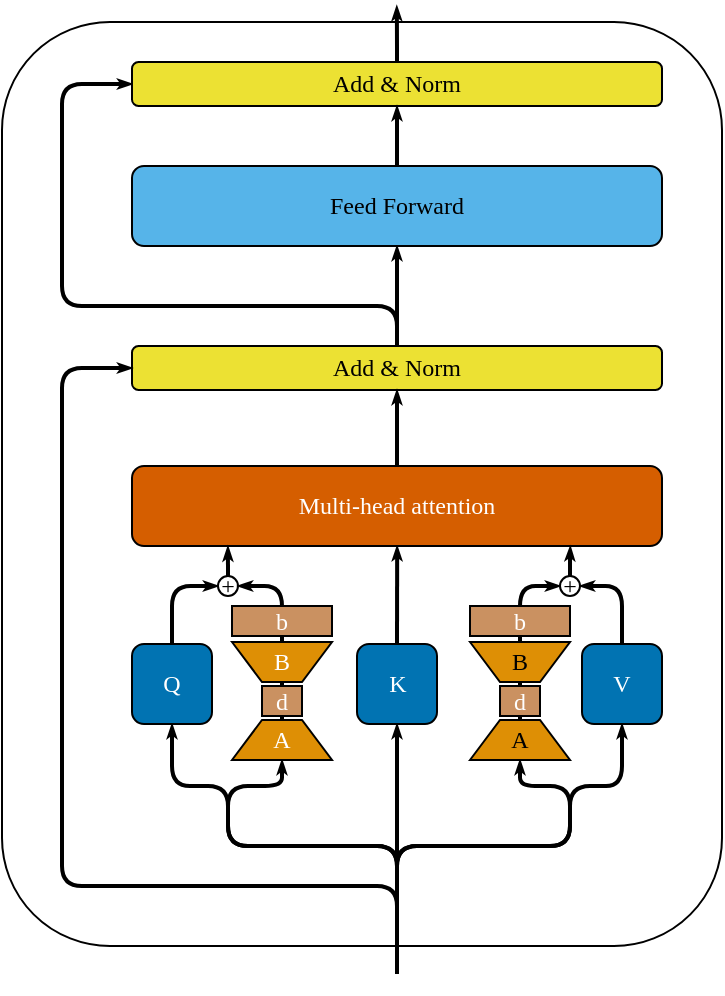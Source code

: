 <mxfile scale="1" border="0" disableSvgWarning="true">
    <diagram id="9bh0cdp2ASUkYgQ-xmnt" name="Page-1">
        <mxGraphModel dx="770" dy="571" grid="1" gridSize="10" guides="1" tooltips="1" connect="1" arrows="1" fold="1" page="1" pageScale="1" pageWidth="827" pageHeight="1169" math="0" shadow="0">
            <root>
                <mxCell id="0"/>
                <mxCell id="1" parent="0"/>
                <mxCell id="2" value="" style="rounded=1;whiteSpace=wrap;html=1;fillColor=none;fontFamily=EHUSans;" parent="1" vertex="1">
                    <mxGeometry x="10" y="18" width="360" height="462" as="geometry"/>
                </mxCell>
                <mxCell id="9" style="edgeStyle=orthogonalEdgeStyle;html=1;exitX=0.5;exitY=0;exitDx=0;exitDy=0;entryX=0.5;entryY=1;entryDx=0;entryDy=0;strokeWidth=2;endArrow=classicThin;endFill=1;endSize=1;rounded=1;fontFamily=EHUSans;" parent="1" source="3" target="5" edge="1">
                    <mxGeometry relative="1" as="geometry"/>
                </mxCell>
                <mxCell id="32" style="edgeStyle=orthogonalEdgeStyle;html=1;exitX=0.5;exitY=0;exitDx=0;exitDy=0;entryX=0;entryY=0.5;entryDx=0;entryDy=0;strokeWidth=2;fontColor=#FFFFFF;endArrow=classicThin;endFill=1;endSize=1;rounded=1;fontFamily=EHUSans;" parent="1" source="3" target="4" edge="1">
                    <mxGeometry relative="1" as="geometry">
                        <Array as="points">
                            <mxPoint x="208" y="160"/>
                            <mxPoint x="40" y="160"/>
                            <mxPoint x="40" y="49"/>
                        </Array>
                    </mxGeometry>
                </mxCell>
                <mxCell id="3" value="Add &amp;amp; Norm" style="rounded=1;whiteSpace=wrap;html=1;fillColor=#ece133;fontFamily=EHUSans;fontStyle=0" parent="1" vertex="1">
                    <mxGeometry x="75" y="180" width="265" height="22" as="geometry"/>
                </mxCell>
                <mxCell id="17" style="edgeStyle=orthogonalEdgeStyle;html=1;exitX=0.5;exitY=0;exitDx=0;exitDy=0;strokeWidth=2;fontColor=#FFFFFF;endArrow=classicThin;endFill=1;endSize=1;rounded=1;fontFamily=EHUSans;" parent="1" source="4" edge="1">
                    <mxGeometry relative="1" as="geometry">
                        <mxPoint x="207.385" y="10" as="targetPoint"/>
                    </mxGeometry>
                </mxCell>
                <mxCell id="4" value="Add &amp;amp; Norm" style="rounded=1;whiteSpace=wrap;html=1;fillColor=#ece133;fontFamily=EHUSans;fontStyle=0" parent="1" vertex="1">
                    <mxGeometry x="75" y="38" width="265" height="22" as="geometry"/>
                </mxCell>
                <mxCell id="8" style="edgeStyle=orthogonalEdgeStyle;html=1;exitX=0.5;exitY=0;exitDx=0;exitDy=0;entryX=0.5;entryY=1;entryDx=0;entryDy=0;strokeWidth=2;endArrow=classicThin;endFill=1;endSize=1;rounded=1;fontFamily=EHUSans;" parent="1" source="5" target="4" edge="1">
                    <mxGeometry relative="1" as="geometry"/>
                </mxCell>
                <mxCell id="5" value="Feed Forward" style="rounded=1;whiteSpace=wrap;html=1;fillColor=#56b4e9;fontFamily=EHUSans;fontStyle=0" parent="1" vertex="1">
                    <mxGeometry x="75" y="90" width="265" height="40" as="geometry"/>
                </mxCell>
                <mxCell id="20" style="html=1;exitX=0.5;exitY=0;exitDx=0;exitDy=0;entryX=0.5;entryY=1;entryDx=0;entryDy=0;strokeWidth=2;fontColor=#FFFFFF;endArrow=classicThin;endFill=1;edgeStyle=orthogonalEdgeStyle;endSize=1;rounded=1;fontFamily=EHUSans;" parent="1" source="11" target="14" edge="1">
                    <mxGeometry relative="1" as="geometry">
                        <Array as="points">
                            <mxPoint x="208" y="430"/>
                            <mxPoint x="123" y="430"/>
                            <mxPoint x="123" y="400"/>
                            <mxPoint x="95" y="400"/>
                        </Array>
                    </mxGeometry>
                </mxCell>
                <mxCell id="21" style="edgeStyle=orthogonalEdgeStyle;html=1;exitX=0.5;exitY=0;exitDx=0;exitDy=0;entryX=0.5;entryY=1;entryDx=0;entryDy=0;strokeWidth=2;fontColor=#FFFFFF;endArrow=classicThin;endFill=1;endSize=1;rounded=1;fontFamily=EHUSans;" parent="1" source="11" target="15" edge="1">
                    <mxGeometry relative="1" as="geometry"/>
                </mxCell>
                <mxCell id="22" style="edgeStyle=orthogonalEdgeStyle;html=1;exitX=0.5;exitY=0;exitDx=0;exitDy=0;entryX=0.5;entryY=1;entryDx=0;entryDy=0;strokeWidth=2;fontColor=#FFFFFF;endArrow=classicThin;endFill=1;endSize=1;rounded=1;fontFamily=EHUSans;" parent="1" source="11" target="16" edge="1">
                    <mxGeometry relative="1" as="geometry">
                        <Array as="points">
                            <mxPoint x="208" y="430"/>
                            <mxPoint x="294" y="430"/>
                            <mxPoint x="294" y="400"/>
                            <mxPoint x="320" y="400"/>
                        </Array>
                    </mxGeometry>
                </mxCell>
                <mxCell id="33" style="edgeStyle=orthogonalEdgeStyle;html=1;exitX=0.5;exitY=0;exitDx=0;exitDy=0;entryX=0;entryY=0.5;entryDx=0;entryDy=0;strokeWidth=2;fontColor=#FFFFFF;endArrow=classicThin;endFill=1;endSize=1;rounded=1;fontFamily=EHUSans;" parent="1" source="11" target="3" edge="1">
                    <mxGeometry relative="1" as="geometry">
                        <Array as="points">
                            <mxPoint x="208" y="450"/>
                            <mxPoint x="40" y="450"/>
                            <mxPoint x="40" y="191"/>
                        </Array>
                    </mxGeometry>
                </mxCell>
                <mxCell id="38" style="edgeStyle=orthogonalEdgeStyle;html=1;exitX=0.5;exitY=0;exitDx=0;exitDy=0;entryX=0.5;entryY=1;entryDx=0;entryDy=0;strokeWidth=2;endArrow=classicThin;endFill=1;endSize=1;jumpSize=3;rounded=1;movable=1;resizable=1;rotatable=1;deletable=1;editable=1;connectable=1;comic=0;noJump=0;fontFamily=EHUSans;" parent="1" source="11" target="35" edge="1">
                    <mxGeometry relative="1" as="geometry">
                        <Array as="points">
                            <mxPoint x="208" y="430"/>
                            <mxPoint x="123" y="430"/>
                            <mxPoint x="123" y="400"/>
                            <mxPoint x="150" y="400"/>
                        </Array>
                    </mxGeometry>
                </mxCell>
                <mxCell id="44" style="edgeStyle=orthogonalEdgeStyle;rounded=1;comic=0;jumpSize=3;html=1;exitX=0.5;exitY=0;exitDx=0;exitDy=0;entryX=0.5;entryY=1;entryDx=0;entryDy=0;strokeWidth=2;endArrow=classicThin;endFill=1;endSize=1;fontFamily=EHUSans;" parent="1" source="11" target="42" edge="1">
                    <mxGeometry relative="1" as="geometry">
                        <Array as="points">
                            <mxPoint x="208" y="430"/>
                            <mxPoint x="294" y="430"/>
                            <mxPoint x="294" y="400"/>
                            <mxPoint x="269" y="400"/>
                        </Array>
                    </mxGeometry>
                </mxCell>
                <mxCell id="11" value="" style="rounded=1;whiteSpace=wrap;html=1;fillColor=none;strokeColor=none;fontFamily=EHUSans;" parent="1" vertex="1">
                    <mxGeometry x="147.5" y="494" width="120" height="10" as="geometry"/>
                </mxCell>
                <mxCell id="29" style="edgeStyle=orthogonalEdgeStyle;html=1;exitX=0.5;exitY=0;exitDx=0;exitDy=0;entryX=0;entryY=0.5;entryDx=0;entryDy=0;strokeWidth=2;fontColor=#FFFFFF;endArrow=classicThin;endFill=1;endSize=1;rounded=1;fontFamily=EHUSans;" parent="1" source="14" target="34" edge="1">
                    <mxGeometry relative="1" as="geometry"/>
                </mxCell>
                <mxCell id="14" value="&lt;font&gt;Q&lt;/font&gt;" style="rounded=1;whiteSpace=wrap;html=1;fillColor=#0173b2;fontFamily=EHUSans;fontStyle=0;fontColor=#FFFFFF;" parent="1" vertex="1">
                    <mxGeometry x="75" y="329" width="40" height="40" as="geometry"/>
                </mxCell>
                <mxCell id="30" style="edgeStyle=none;html=1;exitX=0.5;exitY=0;exitDx=0;exitDy=0;entryX=0.534;entryY=0.617;entryDx=0;entryDy=0;entryPerimeter=0;strokeWidth=2;fontColor=#FFFFFF;endArrow=classicThin;endFill=1;endSize=1;rounded=1;fontFamily=EHUSans;" parent="1" source="15" edge="1">
                    <mxGeometry relative="1" as="geometry">
                        <mxPoint x="207.58" y="280.074" as="targetPoint"/>
                    </mxGeometry>
                </mxCell>
                <mxCell id="15" value="&lt;font&gt;K&lt;/font&gt;" style="rounded=1;whiteSpace=wrap;html=1;fillColor=#0173b2;fontFamily=EHUSans;fontStyle=0;fontColor=#FFFFFF;" parent="1" vertex="1">
                    <mxGeometry x="187.5" y="329" width="40" height="40" as="geometry"/>
                </mxCell>
                <mxCell id="31" style="edgeStyle=orthogonalEdgeStyle;html=1;exitX=0.5;exitY=0;exitDx=0;exitDy=0;entryX=1;entryY=0.5;entryDx=0;entryDy=0;strokeWidth=2;fontColor=#FFFFFF;endArrow=classicThin;endFill=1;endSize=1;rounded=1;fontFamily=EHUSans;" parent="1" source="16" target="45" edge="1">
                    <mxGeometry relative="1" as="geometry">
                        <mxPoint x="320.06" y="280.074" as="targetPoint"/>
                    </mxGeometry>
                </mxCell>
                <mxCell id="16" value="&lt;font&gt;V&lt;/font&gt;" style="rounded=1;whiteSpace=wrap;html=1;fillColor=#0173b2;fontFamily=EHUSans;fontStyle=0;fontColor=#FFFFFF;" parent="1" vertex="1">
                    <mxGeometry x="300" y="329" width="40" height="40" as="geometry"/>
                </mxCell>
                <mxCell id="27" style="edgeStyle=orthogonalEdgeStyle;html=1;exitX=0.5;exitY=0;exitDx=0;exitDy=0;entryX=0.5;entryY=1;entryDx=0;entryDy=0;strokeWidth=2;fontColor=#FFFFFF;endArrow=classicThin;endFill=1;endSize=1;rounded=1;fontFamily=EHUSans;" parent="1" source="26" target="3" edge="1">
                    <mxGeometry relative="1" as="geometry"/>
                </mxCell>
                <mxCell id="26" value="Multi-head attention" style="rounded=1;whiteSpace=wrap;html=1;fillColor=#d55e00;fontFamily=EHUSans;fontStyle=0;fontColor=#FFFFFF;" parent="1" vertex="1">
                    <mxGeometry x="75" y="240" width="265" height="40" as="geometry"/>
                </mxCell>
                <mxCell id="50" style="edgeStyle=orthogonalEdgeStyle;rounded=1;comic=0;jumpSize=3;html=1;exitX=0.5;exitY=0;exitDx=0;exitDy=0;entryX=0.181;entryY=1.006;entryDx=0;entryDy=0;entryPerimeter=0;strokeWidth=2;endArrow=classicThin;endFill=1;endSize=1;fontFamily=EHUSans;" parent="1" source="34" target="26" edge="1">
                    <mxGeometry relative="1" as="geometry"/>
                </mxCell>
                <mxCell id="34" value="+" style="ellipse;whiteSpace=wrap;html=1;aspect=fixed;fontFamily=EHUSans;" parent="1" vertex="1">
                    <mxGeometry x="118" y="295" width="10" height="10" as="geometry"/>
                </mxCell>
                <mxCell id="53" style="edgeStyle=none;html=1;exitX=0.5;exitY=0;exitDx=0;exitDy=0;entryX=0.5;entryY=0;entryDx=0;entryDy=0;endArrow=none;endFill=0;strokeWidth=2;fontFamily=EHUSans;" parent="1" source="35" target="52" edge="1">
                    <mxGeometry relative="1" as="geometry"/>
                </mxCell>
                <mxCell id="35" value="A" style="shape=trapezoid;perimeter=trapezoidPerimeter;whiteSpace=wrap;html=1;fixedSize=1;size=15;fillColor=#de8f05;fontColor=#FFFFFF;fontFamily=EHUSans;" parent="1" vertex="1">
                    <mxGeometry x="125" y="367" width="50" height="20" as="geometry"/>
                </mxCell>
                <mxCell id="39" style="edgeStyle=orthogonalEdgeStyle;rounded=1;jumpSize=3;html=1;exitX=0.5;exitY=0;exitDx=0;exitDy=0;entryX=1;entryY=0.5;entryDx=0;entryDy=0;strokeWidth=2;endArrow=classicThin;endFill=1;endSize=1;fontFamily=EHUSans;" parent="1" source="36" target="34" edge="1">
                    <mxGeometry relative="1" as="geometry"/>
                </mxCell>
                <mxCell id="36" value="B" style="shape=trapezoid;perimeter=trapezoidPerimeter;whiteSpace=wrap;html=1;fixedSize=1;size=15;rotation=0;fillColor=#de8f05;horizontal=1;flipV=1;fontColor=#FFFFFF;fontFamily=EHUSans;" parent="1" vertex="1">
                    <mxGeometry x="125" y="328" width="50" height="20" as="geometry"/>
                </mxCell>
                <mxCell id="56" style="edgeStyle=none;html=1;exitX=0.5;exitY=0;exitDx=0;exitDy=0;strokeWidth=2;fontColor=#FFFFFF;endArrow=none;endFill=0;fontFamily=EHUSans;" parent="1" source="42" target="55" edge="1">
                    <mxGeometry relative="1" as="geometry"/>
                </mxCell>
                <mxCell id="42" value="A" style="shape=trapezoid;perimeter=trapezoidPerimeter;whiteSpace=wrap;html=1;fixedSize=1;size=15;fillColor=#de8f05;fontFamily=EHUSans;" parent="1" vertex="1">
                    <mxGeometry x="244" y="367" width="50" height="20" as="geometry"/>
                </mxCell>
                <mxCell id="46" style="edgeStyle=orthogonalEdgeStyle;rounded=1;comic=0;jumpSize=3;html=1;exitX=0.5;exitY=0;exitDx=0;exitDy=0;entryX=0;entryY=0.5;entryDx=0;entryDy=0;strokeWidth=2;endArrow=classicThin;endFill=1;endSize=1;fontFamily=EHUSans;" parent="1" source="43" target="45" edge="1">
                    <mxGeometry relative="1" as="geometry"/>
                </mxCell>
                <mxCell id="43" value="B" style="shape=trapezoid;perimeter=trapezoidPerimeter;whiteSpace=wrap;html=1;fixedSize=1;size=15;rotation=0;fillColor=#de8f05;horizontal=1;flipV=1;fontFamily=EHUSans;" parent="1" vertex="1">
                    <mxGeometry x="244" y="328" width="50" height="20" as="geometry"/>
                </mxCell>
                <mxCell id="49" style="edgeStyle=orthogonalEdgeStyle;rounded=1;comic=0;jumpSize=3;html=1;entryX=0.827;entryY=1.003;entryDx=0;entryDy=0;entryPerimeter=0;strokeWidth=2;endArrow=classicThin;endFill=1;endSize=1;fontFamily=EHUSans;" parent="1" source="45" target="26" edge="1">
                    <mxGeometry relative="1" as="geometry"/>
                </mxCell>
                <mxCell id="45" value="+" style="ellipse;whiteSpace=wrap;html=1;aspect=fixed;fontFamily=EHUSans;" parent="1" vertex="1">
                    <mxGeometry x="289" y="295" width="10" height="10" as="geometry"/>
                </mxCell>
                <mxCell id="51" value="d" style="rounded=0;whiteSpace=wrap;html=1;fillColor=#ca9161;fontColor=#FFFFFF;fontFamily=EHUSans;" parent="1" vertex="1">
                    <mxGeometry x="140" y="350" width="20" height="15" as="geometry"/>
                </mxCell>
                <mxCell id="52" value="b" style="rounded=0;whiteSpace=wrap;html=1;fillColor=#ca9161;fontColor=#FFFFFF;fontFamily=EHUSans;" parent="1" vertex="1">
                    <mxGeometry x="125" y="310" width="50" height="15" as="geometry"/>
                </mxCell>
                <mxCell id="54" value="d" style="rounded=0;whiteSpace=wrap;html=1;fillColor=#ca9161;fontColor=#FFFFFF;fontFamily=EHUSans;" parent="1" vertex="1">
                    <mxGeometry x="259" y="350" width="20" height="15" as="geometry"/>
                </mxCell>
                <mxCell id="55" value="b" style="rounded=0;whiteSpace=wrap;html=1;fillColor=#ca9161;fontColor=#FFFFFF;fontFamily=EHUSans;" parent="1" vertex="1">
                    <mxGeometry x="244" y="310" width="50" height="15" as="geometry"/>
                </mxCell>
            </root>
        </mxGraphModel>
    </diagram>
</mxfile>